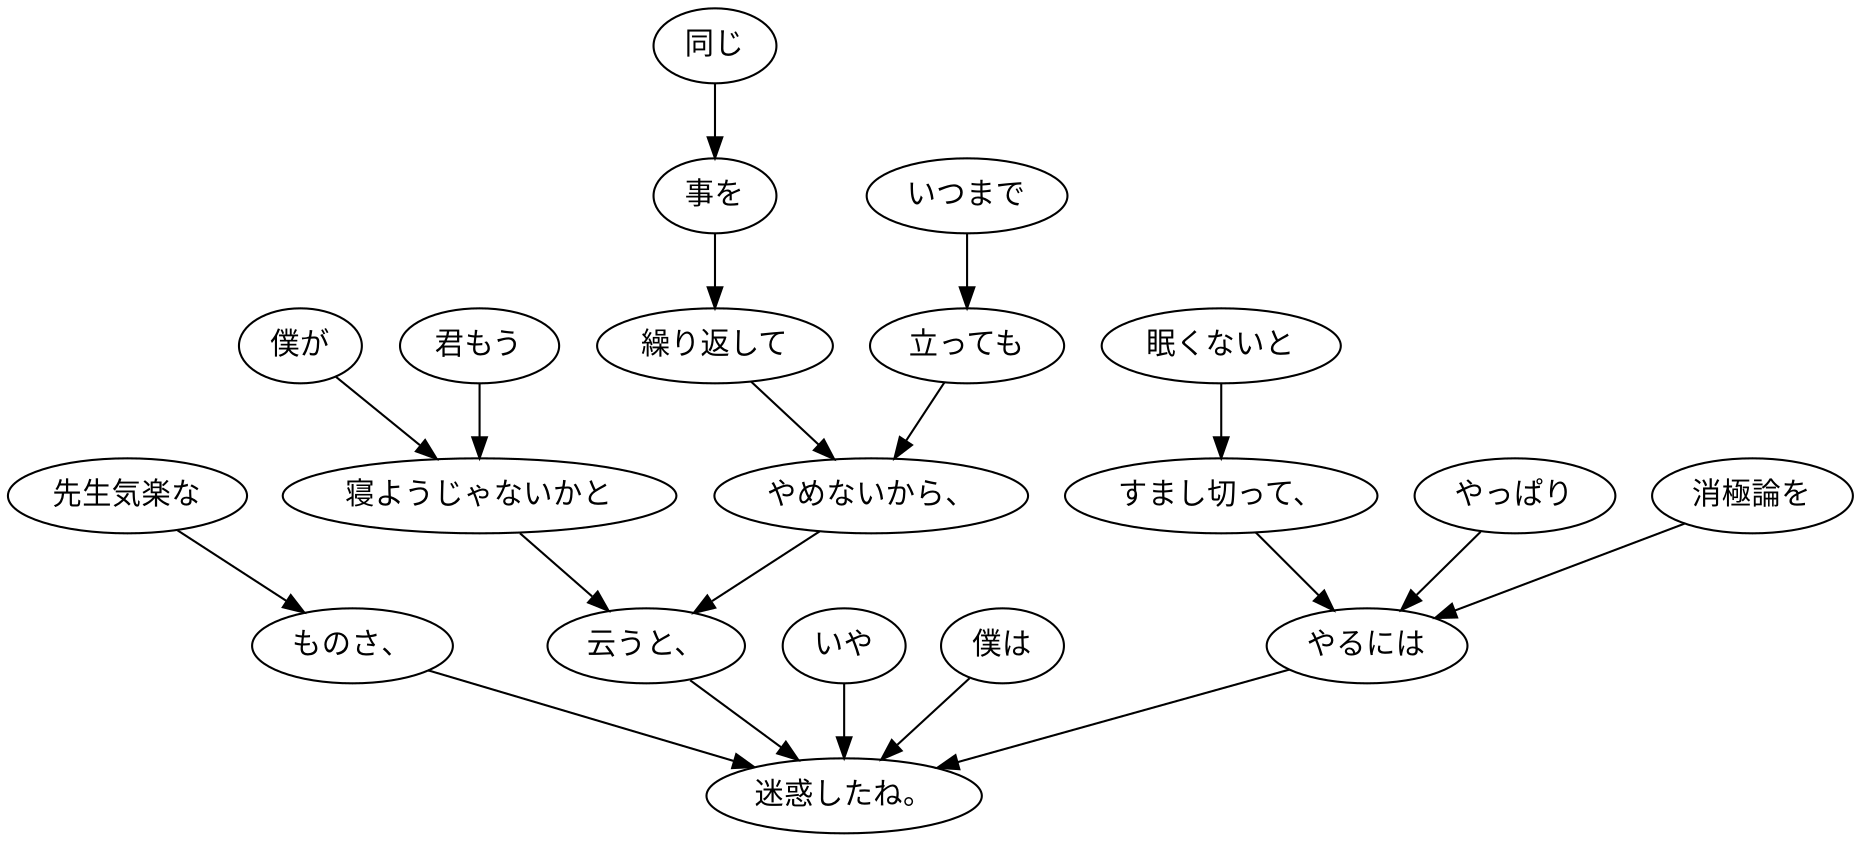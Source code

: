 digraph graph6081 {
	node0 [label="いつまで"];
	node1 [label="立っても"];
	node2 [label="同じ"];
	node3 [label="事を"];
	node4 [label="繰り返して"];
	node5 [label="やめないから、"];
	node6 [label="僕が"];
	node7 [label="君もう"];
	node8 [label="寝ようじゃないかと"];
	node9 [label="云うと、"];
	node10 [label="先生気楽な"];
	node11 [label="ものさ、"];
	node12 [label="いや"];
	node13 [label="僕は"];
	node14 [label="眠くないと"];
	node15 [label="すまし切って、"];
	node16 [label="やっぱり"];
	node17 [label="消極論を"];
	node18 [label="やるには"];
	node19 [label="迷惑したね。"];
	node0 -> node1;
	node1 -> node5;
	node2 -> node3;
	node3 -> node4;
	node4 -> node5;
	node5 -> node9;
	node6 -> node8;
	node7 -> node8;
	node8 -> node9;
	node9 -> node19;
	node10 -> node11;
	node11 -> node19;
	node12 -> node19;
	node13 -> node19;
	node14 -> node15;
	node15 -> node18;
	node16 -> node18;
	node17 -> node18;
	node18 -> node19;
}
